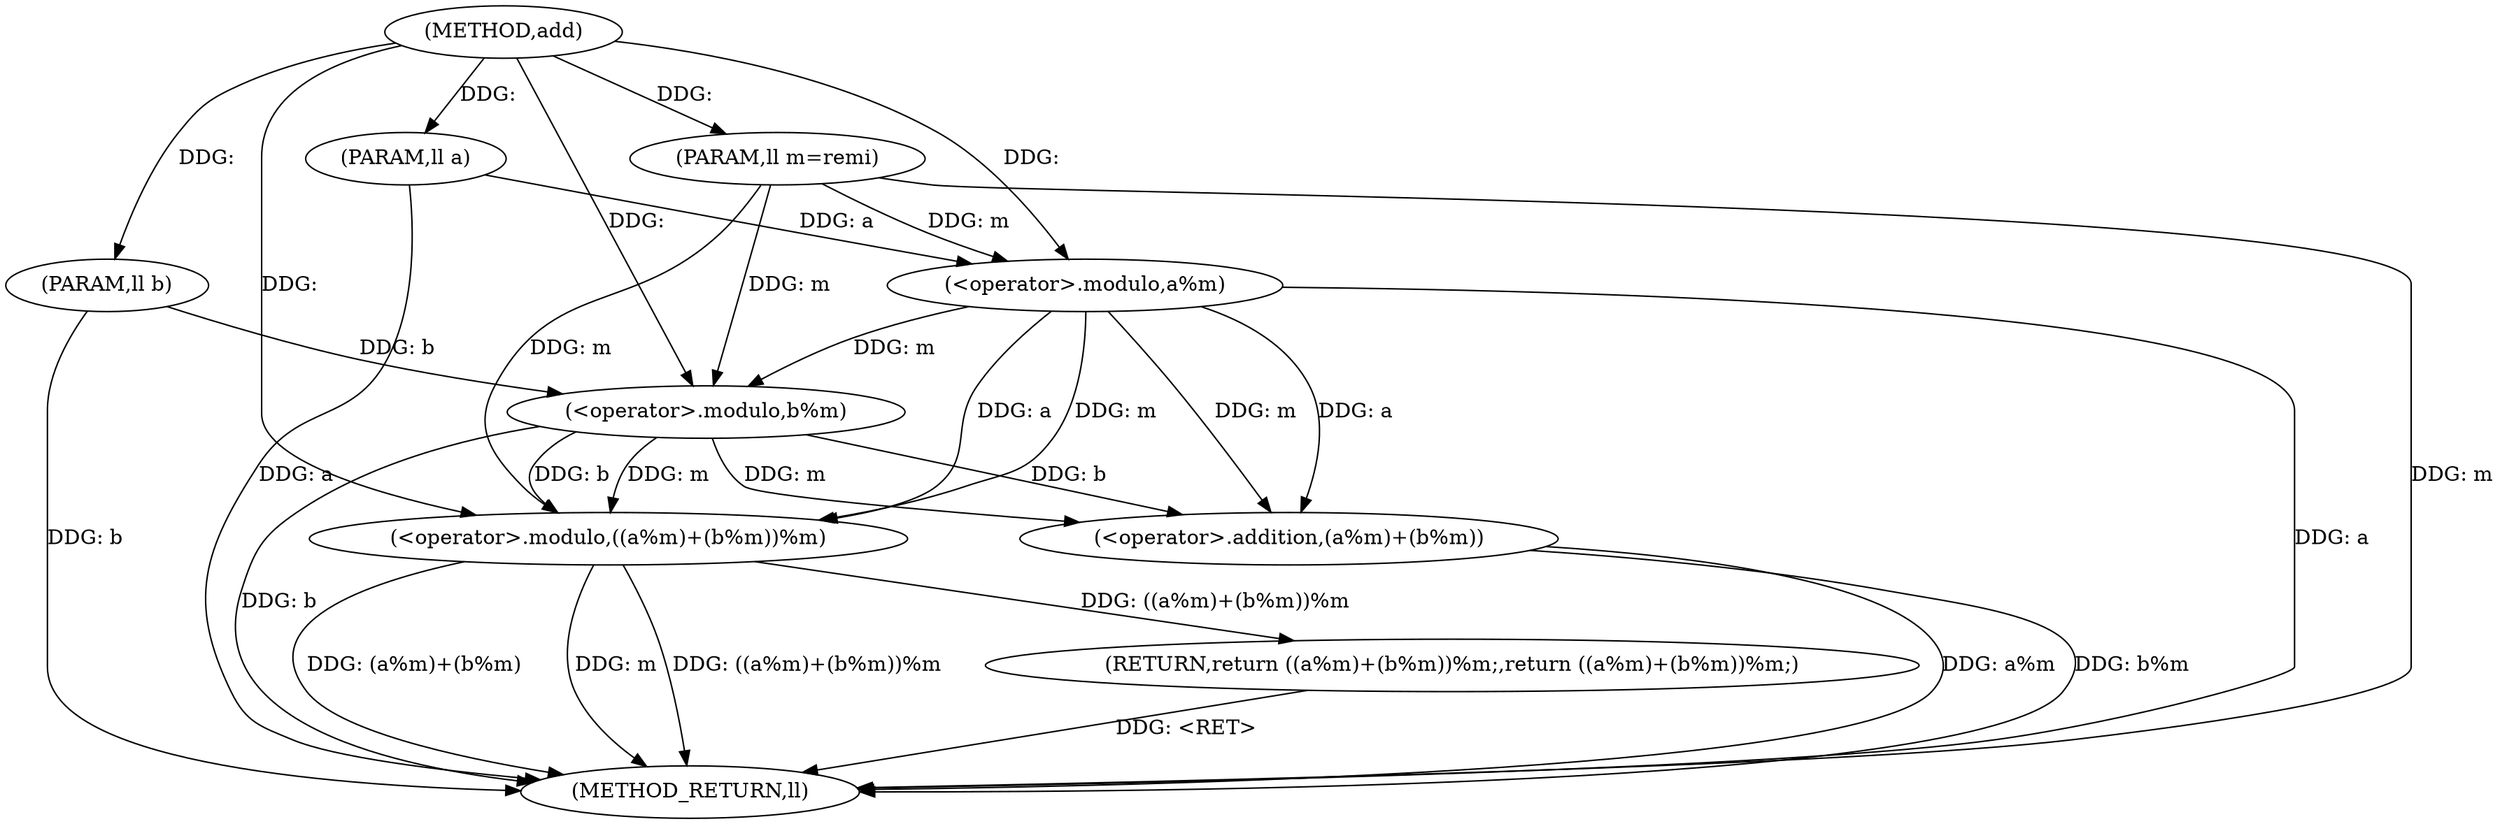 digraph "add" {  
"1000289" [label = "(METHOD,add)" ]
"1000304" [label = "(METHOD_RETURN,ll)" ]
"1000290" [label = "(PARAM,ll a)" ]
"1000291" [label = "(PARAM,ll b)" ]
"1000292" [label = "(PARAM,ll m=remi)" ]
"1000294" [label = "(RETURN,return ((a%m)+(b%m))%m;,return ((a%m)+(b%m))%m;)" ]
"1000295" [label = "(<operator>.modulo,((a%m)+(b%m))%m)" ]
"1000296" [label = "(<operator>.addition,(a%m)+(b%m))" ]
"1000297" [label = "(<operator>.modulo,a%m)" ]
"1000300" [label = "(<operator>.modulo,b%m)" ]
  "1000294" -> "1000304"  [ label = "DDG: <RET>"] 
  "1000290" -> "1000304"  [ label = "DDG: a"] 
  "1000291" -> "1000304"  [ label = "DDG: b"] 
  "1000292" -> "1000304"  [ label = "DDG: m"] 
  "1000297" -> "1000304"  [ label = "DDG: a"] 
  "1000296" -> "1000304"  [ label = "DDG: a%m"] 
  "1000300" -> "1000304"  [ label = "DDG: b"] 
  "1000296" -> "1000304"  [ label = "DDG: b%m"] 
  "1000295" -> "1000304"  [ label = "DDG: (a%m)+(b%m)"] 
  "1000295" -> "1000304"  [ label = "DDG: m"] 
  "1000295" -> "1000304"  [ label = "DDG: ((a%m)+(b%m))%m"] 
  "1000289" -> "1000290"  [ label = "DDG: "] 
  "1000289" -> "1000291"  [ label = "DDG: "] 
  "1000289" -> "1000292"  [ label = "DDG: "] 
  "1000295" -> "1000294"  [ label = "DDG: ((a%m)+(b%m))%m"] 
  "1000297" -> "1000295"  [ label = "DDG: a"] 
  "1000297" -> "1000295"  [ label = "DDG: m"] 
  "1000300" -> "1000295"  [ label = "DDG: m"] 
  "1000300" -> "1000295"  [ label = "DDG: b"] 
  "1000292" -> "1000295"  [ label = "DDG: m"] 
  "1000289" -> "1000295"  [ label = "DDG: "] 
  "1000297" -> "1000296"  [ label = "DDG: a"] 
  "1000297" -> "1000296"  [ label = "DDG: m"] 
  "1000300" -> "1000296"  [ label = "DDG: m"] 
  "1000300" -> "1000296"  [ label = "DDG: b"] 
  "1000290" -> "1000297"  [ label = "DDG: a"] 
  "1000289" -> "1000297"  [ label = "DDG: "] 
  "1000292" -> "1000297"  [ label = "DDG: m"] 
  "1000291" -> "1000300"  [ label = "DDG: b"] 
  "1000289" -> "1000300"  [ label = "DDG: "] 
  "1000297" -> "1000300"  [ label = "DDG: m"] 
  "1000292" -> "1000300"  [ label = "DDG: m"] 
}
